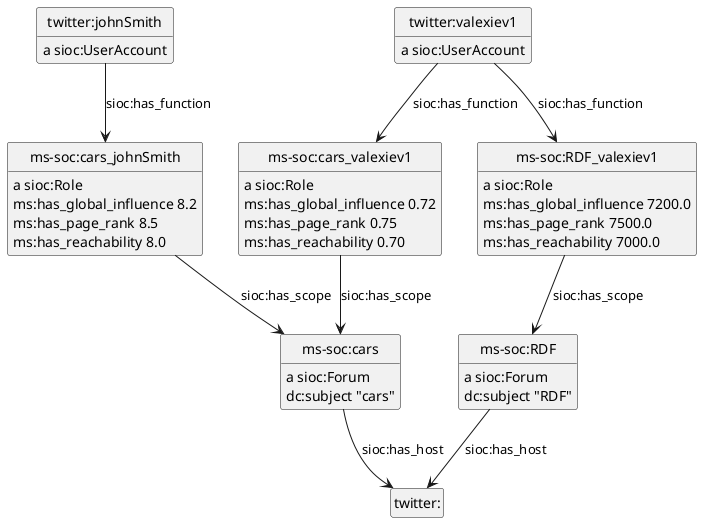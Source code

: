 @startuml
hide empty methods
hide empty attributes
hide circle
skinparam classAttributeIconSize 0
class ms_soc_RDF_valexiev1 as "ms-soc:RDF_valexiev1"
ms_soc_RDF_valexiev1 : a sioc:Role
class ms_soc_RDF as "ms-soc:RDF"
ms_soc_RDF_valexiev1 --> ms_soc_RDF : sioc:has_scope
ms_soc_RDF_valexiev1 : ms:has_global_influence 7200.0
ms_soc_RDF_valexiev1 : ms:has_page_rank 7500.0
ms_soc_RDF_valexiev1 : ms:has_reachability 7000.0
class ms_soc_cars_johnSmith as "ms-soc:cars_johnSmith"
ms_soc_cars_johnSmith : a sioc:Role
class ms_soc_cars as "ms-soc:cars"
ms_soc_cars_johnSmith --> ms_soc_cars : sioc:has_scope
ms_soc_cars_johnSmith : ms:has_global_influence 8.2
ms_soc_cars_johnSmith : ms:has_page_rank 8.5
ms_soc_cars_johnSmith : ms:has_reachability 8.0
ms_soc_RDF : a sioc:Forum
class twitter_ as "twitter:"
ms_soc_RDF --> twitter_ : sioc:has_host
ms_soc_RDF : dc:subject "RDF"
class twitter_valexiev1 as "twitter:valexiev1"
twitter_valexiev1 : a sioc:UserAccount
class ms_soc_cars_valexiev1 as "ms-soc:cars_valexiev1"
twitter_valexiev1 --> ms_soc_cars_valexiev1 : sioc:has_function
twitter_valexiev1 --> ms_soc_RDF_valexiev1 : sioc:has_function
ms_soc_cars : a sioc:Forum
ms_soc_cars --> twitter_ : sioc:has_host
ms_soc_cars : dc:subject "cars"
ms_soc_cars_valexiev1 : a sioc:Role
ms_soc_cars_valexiev1 --> ms_soc_cars : sioc:has_scope
ms_soc_cars_valexiev1 : ms:has_global_influence 0.72
ms_soc_cars_valexiev1 : ms:has_page_rank 0.75
ms_soc_cars_valexiev1 : ms:has_reachability 0.70
class twitter_johnSmith as "twitter:johnSmith"
twitter_johnSmith : a sioc:UserAccount
twitter_johnSmith --> ms_soc_cars_johnSmith : sioc:has_function
@enduml
